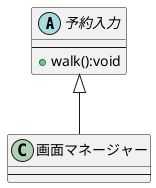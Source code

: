 @startuml 例題3-1_予約入力インターフェース
abstract 予約入力{
---
+walk():void
}
class 画面マネージャー{
---
}
予約入力 <|-down-  画面マネージャー



@enduml